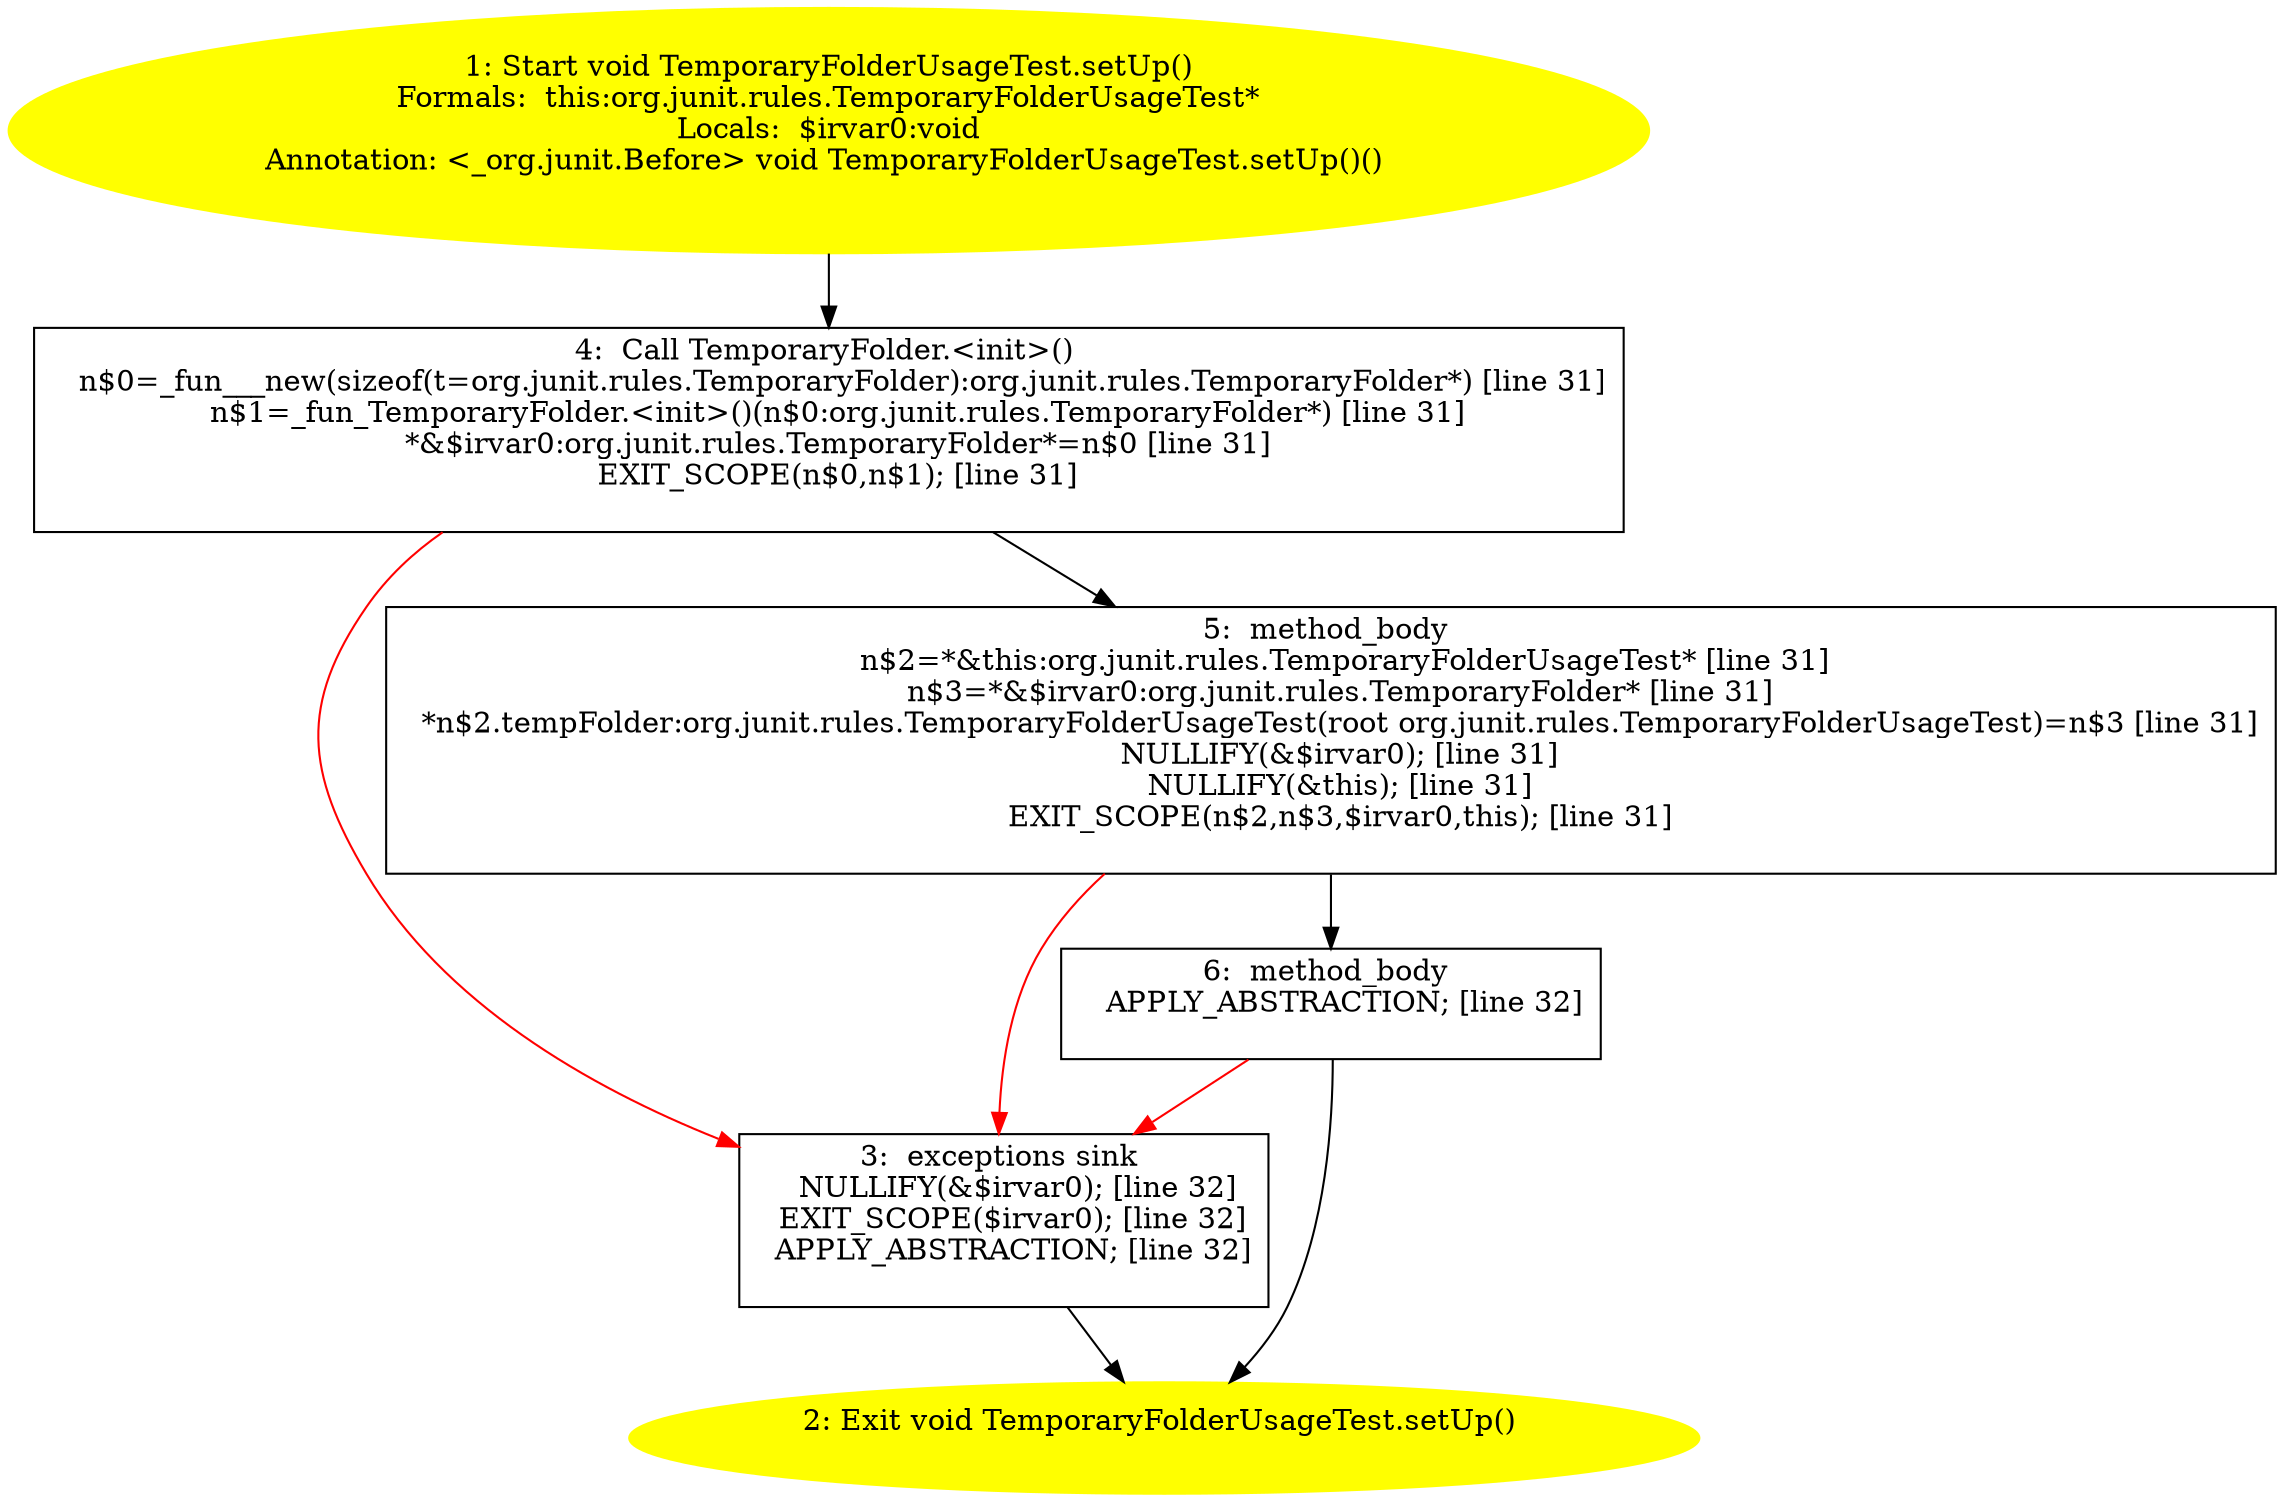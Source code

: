 /* @generated */
digraph cfg {
"org.junit.rules.TemporaryFolderUsageTest.setUp():void.69416750166eab595c12e7c446ec2dc2_1" [label="1: Start void TemporaryFolderUsageTest.setUp()\nFormals:  this:org.junit.rules.TemporaryFolderUsageTest*\nLocals:  $irvar0:void\nAnnotation: <_org.junit.Before> void TemporaryFolderUsageTest.setUp()() \n  " color=yellow style=filled]
	

	 "org.junit.rules.TemporaryFolderUsageTest.setUp():void.69416750166eab595c12e7c446ec2dc2_1" -> "org.junit.rules.TemporaryFolderUsageTest.setUp():void.69416750166eab595c12e7c446ec2dc2_4" ;
"org.junit.rules.TemporaryFolderUsageTest.setUp():void.69416750166eab595c12e7c446ec2dc2_2" [label="2: Exit void TemporaryFolderUsageTest.setUp() \n  " color=yellow style=filled]
	

"org.junit.rules.TemporaryFolderUsageTest.setUp():void.69416750166eab595c12e7c446ec2dc2_3" [label="3:  exceptions sink \n   NULLIFY(&$irvar0); [line 32]\n  EXIT_SCOPE($irvar0); [line 32]\n  APPLY_ABSTRACTION; [line 32]\n " shape="box"]
	

	 "org.junit.rules.TemporaryFolderUsageTest.setUp():void.69416750166eab595c12e7c446ec2dc2_3" -> "org.junit.rules.TemporaryFolderUsageTest.setUp():void.69416750166eab595c12e7c446ec2dc2_2" ;
"org.junit.rules.TemporaryFolderUsageTest.setUp():void.69416750166eab595c12e7c446ec2dc2_4" [label="4:  Call TemporaryFolder.<init>() \n   n$0=_fun___new(sizeof(t=org.junit.rules.TemporaryFolder):org.junit.rules.TemporaryFolder*) [line 31]\n  n$1=_fun_TemporaryFolder.<init>()(n$0:org.junit.rules.TemporaryFolder*) [line 31]\n  *&$irvar0:org.junit.rules.TemporaryFolder*=n$0 [line 31]\n  EXIT_SCOPE(n$0,n$1); [line 31]\n " shape="box"]
	

	 "org.junit.rules.TemporaryFolderUsageTest.setUp():void.69416750166eab595c12e7c446ec2dc2_4" -> "org.junit.rules.TemporaryFolderUsageTest.setUp():void.69416750166eab595c12e7c446ec2dc2_5" ;
	 "org.junit.rules.TemporaryFolderUsageTest.setUp():void.69416750166eab595c12e7c446ec2dc2_4" -> "org.junit.rules.TemporaryFolderUsageTest.setUp():void.69416750166eab595c12e7c446ec2dc2_3" [color="red" ];
"org.junit.rules.TemporaryFolderUsageTest.setUp():void.69416750166eab595c12e7c446ec2dc2_5" [label="5:  method_body \n   n$2=*&this:org.junit.rules.TemporaryFolderUsageTest* [line 31]\n  n$3=*&$irvar0:org.junit.rules.TemporaryFolder* [line 31]\n  *n$2.tempFolder:org.junit.rules.TemporaryFolderUsageTest(root org.junit.rules.TemporaryFolderUsageTest)=n$3 [line 31]\n  NULLIFY(&$irvar0); [line 31]\n  NULLIFY(&this); [line 31]\n  EXIT_SCOPE(n$2,n$3,$irvar0,this); [line 31]\n " shape="box"]
	

	 "org.junit.rules.TemporaryFolderUsageTest.setUp():void.69416750166eab595c12e7c446ec2dc2_5" -> "org.junit.rules.TemporaryFolderUsageTest.setUp():void.69416750166eab595c12e7c446ec2dc2_6" ;
	 "org.junit.rules.TemporaryFolderUsageTest.setUp():void.69416750166eab595c12e7c446ec2dc2_5" -> "org.junit.rules.TemporaryFolderUsageTest.setUp():void.69416750166eab595c12e7c446ec2dc2_3" [color="red" ];
"org.junit.rules.TemporaryFolderUsageTest.setUp():void.69416750166eab595c12e7c446ec2dc2_6" [label="6:  method_body \n   APPLY_ABSTRACTION; [line 32]\n " shape="box"]
	

	 "org.junit.rules.TemporaryFolderUsageTest.setUp():void.69416750166eab595c12e7c446ec2dc2_6" -> "org.junit.rules.TemporaryFolderUsageTest.setUp():void.69416750166eab595c12e7c446ec2dc2_2" ;
	 "org.junit.rules.TemporaryFolderUsageTest.setUp():void.69416750166eab595c12e7c446ec2dc2_6" -> "org.junit.rules.TemporaryFolderUsageTest.setUp():void.69416750166eab595c12e7c446ec2dc2_3" [color="red" ];
}
